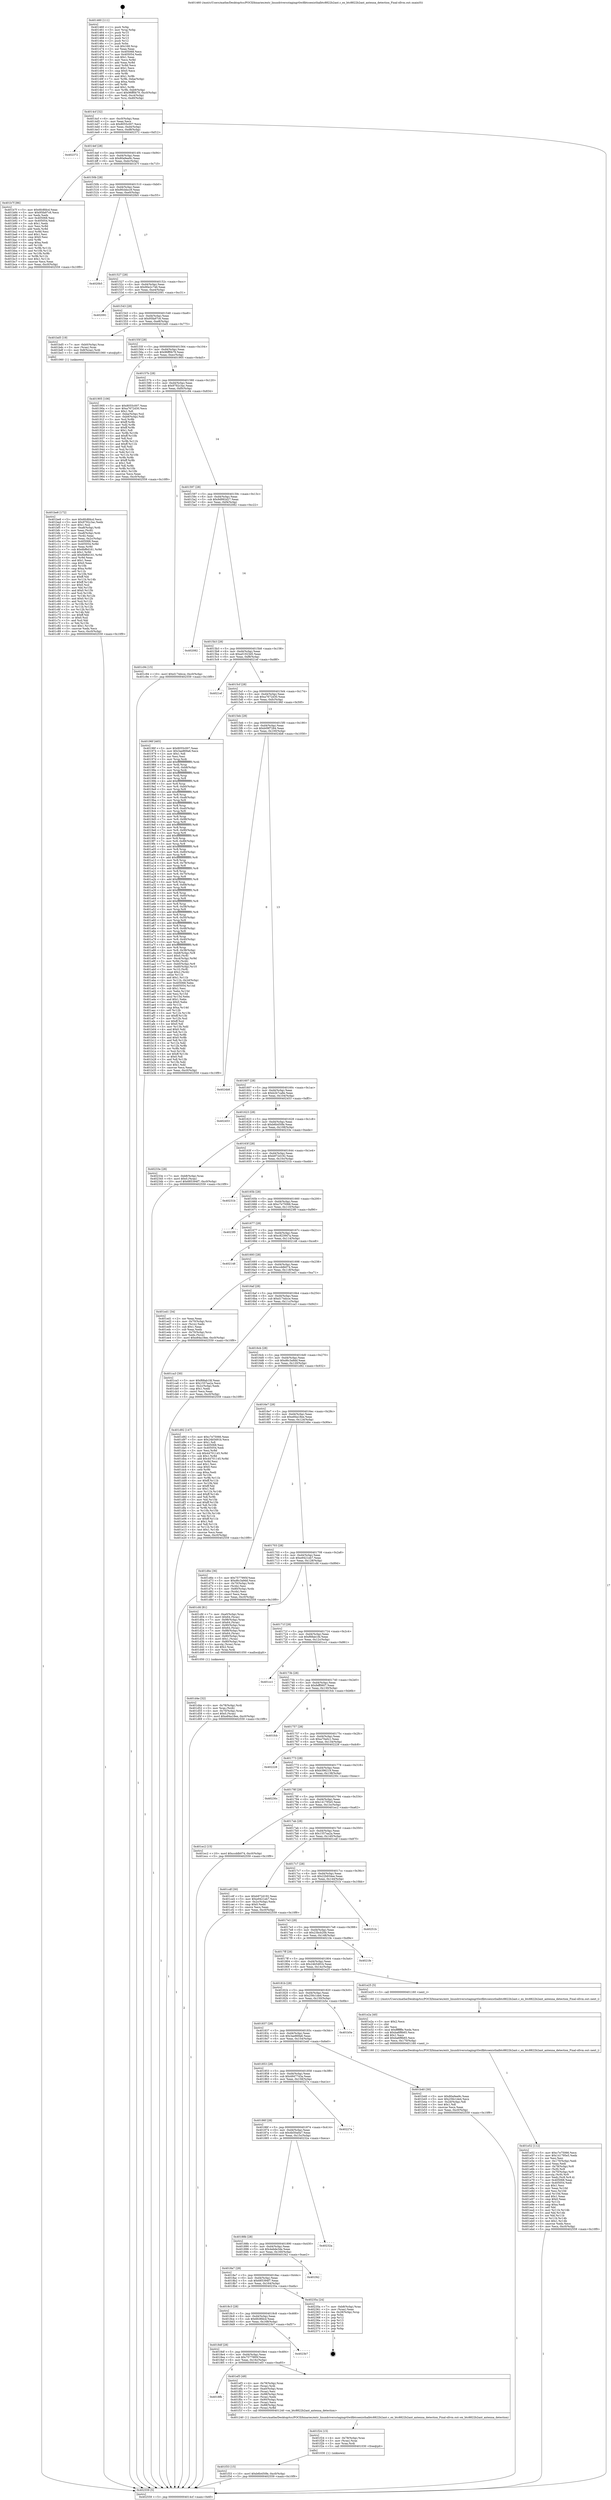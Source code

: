 digraph "0x401460" {
  label = "0x401460 (/mnt/c/Users/mathe/Desktop/tcc/POCII/binaries/extr_linuxdriversstagingrtlwifibtcoexisthalbtc8822b2ant.c_ex_btc8822b2ant_antenna_detection_Final-ollvm.out::main(0))"
  labelloc = "t"
  node[shape=record]

  Entry [label="",width=0.3,height=0.3,shape=circle,fillcolor=black,style=filled]
  "0x4014cf" [label="{
     0x4014cf [32]\l
     | [instrs]\l
     &nbsp;&nbsp;0x4014cf \<+6\>: mov -0xc0(%rbp),%eax\l
     &nbsp;&nbsp;0x4014d5 \<+2\>: mov %eax,%ecx\l
     &nbsp;&nbsp;0x4014d7 \<+6\>: sub $0x8055c007,%ecx\l
     &nbsp;&nbsp;0x4014dd \<+6\>: mov %eax,-0xd4(%rbp)\l
     &nbsp;&nbsp;0x4014e3 \<+6\>: mov %ecx,-0xd8(%rbp)\l
     &nbsp;&nbsp;0x4014e9 \<+6\>: je 0000000000402372 \<main+0xf12\>\l
  }"]
  "0x402372" [label="{
     0x402372\l
  }", style=dashed]
  "0x4014ef" [label="{
     0x4014ef [28]\l
     | [instrs]\l
     &nbsp;&nbsp;0x4014ef \<+5\>: jmp 00000000004014f4 \<main+0x94\>\l
     &nbsp;&nbsp;0x4014f4 \<+6\>: mov -0xd4(%rbp),%eax\l
     &nbsp;&nbsp;0x4014fa \<+5\>: sub $0x80a9ee9c,%eax\l
     &nbsp;&nbsp;0x4014ff \<+6\>: mov %eax,-0xdc(%rbp)\l
     &nbsp;&nbsp;0x401505 \<+6\>: je 0000000000401b7f \<main+0x71f\>\l
  }"]
  Exit [label="",width=0.3,height=0.3,shape=circle,fillcolor=black,style=filled,peripheries=2]
  "0x401b7f" [label="{
     0x401b7f [86]\l
     | [instrs]\l
     &nbsp;&nbsp;0x401b7f \<+5\>: mov $0x6fc8fdcd,%eax\l
     &nbsp;&nbsp;0x401b84 \<+5\>: mov $0x95fa97c6,%ecx\l
     &nbsp;&nbsp;0x401b89 \<+2\>: xor %edx,%edx\l
     &nbsp;&nbsp;0x401b8b \<+7\>: mov 0x405068,%esi\l
     &nbsp;&nbsp;0x401b92 \<+7\>: mov 0x405054,%edi\l
     &nbsp;&nbsp;0x401b99 \<+3\>: sub $0x1,%edx\l
     &nbsp;&nbsp;0x401b9c \<+3\>: mov %esi,%r8d\l
     &nbsp;&nbsp;0x401b9f \<+3\>: add %edx,%r8d\l
     &nbsp;&nbsp;0x401ba2 \<+4\>: imul %r8d,%esi\l
     &nbsp;&nbsp;0x401ba6 \<+3\>: and $0x1,%esi\l
     &nbsp;&nbsp;0x401ba9 \<+3\>: cmp $0x0,%esi\l
     &nbsp;&nbsp;0x401bac \<+4\>: sete %r9b\l
     &nbsp;&nbsp;0x401bb0 \<+3\>: cmp $0xa,%edi\l
     &nbsp;&nbsp;0x401bb3 \<+4\>: setl %r10b\l
     &nbsp;&nbsp;0x401bb7 \<+3\>: mov %r9b,%r11b\l
     &nbsp;&nbsp;0x401bba \<+3\>: and %r10b,%r11b\l
     &nbsp;&nbsp;0x401bbd \<+3\>: xor %r10b,%r9b\l
     &nbsp;&nbsp;0x401bc0 \<+3\>: or %r9b,%r11b\l
     &nbsp;&nbsp;0x401bc3 \<+4\>: test $0x1,%r11b\l
     &nbsp;&nbsp;0x401bc7 \<+3\>: cmovne %ecx,%eax\l
     &nbsp;&nbsp;0x401bca \<+6\>: mov %eax,-0xc0(%rbp)\l
     &nbsp;&nbsp;0x401bd0 \<+5\>: jmp 0000000000402559 \<main+0x10f9\>\l
  }"]
  "0x40150b" [label="{
     0x40150b [28]\l
     | [instrs]\l
     &nbsp;&nbsp;0x40150b \<+5\>: jmp 0000000000401510 \<main+0xb0\>\l
     &nbsp;&nbsp;0x401510 \<+6\>: mov -0xd4(%rbp),%eax\l
     &nbsp;&nbsp;0x401516 \<+5\>: sub $0x90cbbcc9,%eax\l
     &nbsp;&nbsp;0x40151b \<+6\>: mov %eax,-0xe0(%rbp)\l
     &nbsp;&nbsp;0x401521 \<+6\>: je 00000000004020b5 \<main+0xc55\>\l
  }"]
  "0x401f33" [label="{
     0x401f33 [15]\l
     | [instrs]\l
     &nbsp;&nbsp;0x401f33 \<+10\>: movl $0xb6b450fe,-0xc0(%rbp)\l
     &nbsp;&nbsp;0x401f3d \<+5\>: jmp 0000000000402559 \<main+0x10f9\>\l
  }"]
  "0x4020b5" [label="{
     0x4020b5\l
  }", style=dashed]
  "0x401527" [label="{
     0x401527 [28]\l
     | [instrs]\l
     &nbsp;&nbsp;0x401527 \<+5\>: jmp 000000000040152c \<main+0xcc\>\l
     &nbsp;&nbsp;0x40152c \<+6\>: mov -0xd4(%rbp),%eax\l
     &nbsp;&nbsp;0x401532 \<+5\>: sub $0x90e2c746,%eax\l
     &nbsp;&nbsp;0x401537 \<+6\>: mov %eax,-0xe4(%rbp)\l
     &nbsp;&nbsp;0x40153d \<+6\>: je 0000000000402091 \<main+0xc31\>\l
  }"]
  "0x401f24" [label="{
     0x401f24 [15]\l
     | [instrs]\l
     &nbsp;&nbsp;0x401f24 \<+4\>: mov -0x78(%rbp),%rax\l
     &nbsp;&nbsp;0x401f28 \<+3\>: mov (%rax),%rax\l
     &nbsp;&nbsp;0x401f2b \<+3\>: mov %rax,%rdi\l
     &nbsp;&nbsp;0x401f2e \<+5\>: call 0000000000401030 \<free@plt\>\l
     | [calls]\l
     &nbsp;&nbsp;0x401030 \{1\} (unknown)\l
  }"]
  "0x402091" [label="{
     0x402091\l
  }", style=dashed]
  "0x401543" [label="{
     0x401543 [28]\l
     | [instrs]\l
     &nbsp;&nbsp;0x401543 \<+5\>: jmp 0000000000401548 \<main+0xe8\>\l
     &nbsp;&nbsp;0x401548 \<+6\>: mov -0xd4(%rbp),%eax\l
     &nbsp;&nbsp;0x40154e \<+5\>: sub $0x95fa97c6,%eax\l
     &nbsp;&nbsp;0x401553 \<+6\>: mov %eax,-0xe8(%rbp)\l
     &nbsp;&nbsp;0x401559 \<+6\>: je 0000000000401bd5 \<main+0x775\>\l
  }"]
  "0x4018fb" [label="{
     0x4018fb\l
  }", style=dashed]
  "0x401bd5" [label="{
     0x401bd5 [19]\l
     | [instrs]\l
     &nbsp;&nbsp;0x401bd5 \<+7\>: mov -0xb0(%rbp),%rax\l
     &nbsp;&nbsp;0x401bdc \<+3\>: mov (%rax),%rax\l
     &nbsp;&nbsp;0x401bdf \<+4\>: mov 0x8(%rax),%rdi\l
     &nbsp;&nbsp;0x401be3 \<+5\>: call 0000000000401060 \<atoi@plt\>\l
     | [calls]\l
     &nbsp;&nbsp;0x401060 \{1\} (unknown)\l
  }"]
  "0x40155f" [label="{
     0x40155f [28]\l
     | [instrs]\l
     &nbsp;&nbsp;0x40155f \<+5\>: jmp 0000000000401564 \<main+0x104\>\l
     &nbsp;&nbsp;0x401564 \<+6\>: mov -0xd4(%rbp),%eax\l
     &nbsp;&nbsp;0x40156a \<+5\>: sub $0x96ff0b79,%eax\l
     &nbsp;&nbsp;0x40156f \<+6\>: mov %eax,-0xec(%rbp)\l
     &nbsp;&nbsp;0x401575 \<+6\>: je 0000000000401905 \<main+0x4a5\>\l
  }"]
  "0x401ef3" [label="{
     0x401ef3 [49]\l
     | [instrs]\l
     &nbsp;&nbsp;0x401ef3 \<+4\>: mov -0x78(%rbp),%rax\l
     &nbsp;&nbsp;0x401ef7 \<+3\>: mov (%rax),%rdi\l
     &nbsp;&nbsp;0x401efa \<+7\>: mov -0xa0(%rbp),%rax\l
     &nbsp;&nbsp;0x401f01 \<+2\>: mov (%rax),%esi\l
     &nbsp;&nbsp;0x401f03 \<+7\>: mov -0x98(%rbp),%rax\l
     &nbsp;&nbsp;0x401f0a \<+2\>: mov (%rax),%edx\l
     &nbsp;&nbsp;0x401f0c \<+7\>: mov -0x90(%rbp),%rax\l
     &nbsp;&nbsp;0x401f13 \<+2\>: mov (%rax),%ecx\l
     &nbsp;&nbsp;0x401f15 \<+7\>: mov -0x88(%rbp),%rax\l
     &nbsp;&nbsp;0x401f1c \<+3\>: mov (%rax),%r8d\l
     &nbsp;&nbsp;0x401f1f \<+5\>: call 0000000000401240 \<ex_btc8822b2ant_antenna_detection\>\l
     | [calls]\l
     &nbsp;&nbsp;0x401240 \{1\} (/mnt/c/Users/mathe/Desktop/tcc/POCII/binaries/extr_linuxdriversstagingrtlwifibtcoexisthalbtc8822b2ant.c_ex_btc8822b2ant_antenna_detection_Final-ollvm.out::ex_btc8822b2ant_antenna_detection)\l
  }"]
  "0x401905" [label="{
     0x401905 [106]\l
     | [instrs]\l
     &nbsp;&nbsp;0x401905 \<+5\>: mov $0x8055c007,%eax\l
     &nbsp;&nbsp;0x40190a \<+5\>: mov $0xa7672d30,%ecx\l
     &nbsp;&nbsp;0x40190f \<+2\>: mov $0x1,%dl\l
     &nbsp;&nbsp;0x401911 \<+7\>: mov -0xba(%rbp),%sil\l
     &nbsp;&nbsp;0x401918 \<+7\>: mov -0xb9(%rbp),%dil\l
     &nbsp;&nbsp;0x40191f \<+3\>: mov %sil,%r8b\l
     &nbsp;&nbsp;0x401922 \<+4\>: xor $0xff,%r8b\l
     &nbsp;&nbsp;0x401926 \<+3\>: mov %dil,%r9b\l
     &nbsp;&nbsp;0x401929 \<+4\>: xor $0xff,%r9b\l
     &nbsp;&nbsp;0x40192d \<+3\>: xor $0x1,%dl\l
     &nbsp;&nbsp;0x401930 \<+3\>: mov %r8b,%r10b\l
     &nbsp;&nbsp;0x401933 \<+4\>: and $0xff,%r10b\l
     &nbsp;&nbsp;0x401937 \<+3\>: and %dl,%sil\l
     &nbsp;&nbsp;0x40193a \<+3\>: mov %r9b,%r11b\l
     &nbsp;&nbsp;0x40193d \<+4\>: and $0xff,%r11b\l
     &nbsp;&nbsp;0x401941 \<+3\>: and %dl,%dil\l
     &nbsp;&nbsp;0x401944 \<+3\>: or %sil,%r10b\l
     &nbsp;&nbsp;0x401947 \<+3\>: or %dil,%r11b\l
     &nbsp;&nbsp;0x40194a \<+3\>: xor %r11b,%r10b\l
     &nbsp;&nbsp;0x40194d \<+3\>: or %r9b,%r8b\l
     &nbsp;&nbsp;0x401950 \<+4\>: xor $0xff,%r8b\l
     &nbsp;&nbsp;0x401954 \<+3\>: or $0x1,%dl\l
     &nbsp;&nbsp;0x401957 \<+3\>: and %dl,%r8b\l
     &nbsp;&nbsp;0x40195a \<+3\>: or %r8b,%r10b\l
     &nbsp;&nbsp;0x40195d \<+4\>: test $0x1,%r10b\l
     &nbsp;&nbsp;0x401961 \<+3\>: cmovne %ecx,%eax\l
     &nbsp;&nbsp;0x401964 \<+6\>: mov %eax,-0xc0(%rbp)\l
     &nbsp;&nbsp;0x40196a \<+5\>: jmp 0000000000402559 \<main+0x10f9\>\l
  }"]
  "0x40157b" [label="{
     0x40157b [28]\l
     | [instrs]\l
     &nbsp;&nbsp;0x40157b \<+5\>: jmp 0000000000401580 \<main+0x120\>\l
     &nbsp;&nbsp;0x401580 \<+6\>: mov -0xd4(%rbp),%eax\l
     &nbsp;&nbsp;0x401586 \<+5\>: sub $0x9792c3ac,%eax\l
     &nbsp;&nbsp;0x40158b \<+6\>: mov %eax,-0xf0(%rbp)\l
     &nbsp;&nbsp;0x401591 \<+6\>: je 0000000000401c94 \<main+0x834\>\l
  }"]
  "0x402559" [label="{
     0x402559 [5]\l
     | [instrs]\l
     &nbsp;&nbsp;0x402559 \<+5\>: jmp 00000000004014cf \<main+0x6f\>\l
  }"]
  "0x401460" [label="{
     0x401460 [111]\l
     | [instrs]\l
     &nbsp;&nbsp;0x401460 \<+1\>: push %rbp\l
     &nbsp;&nbsp;0x401461 \<+3\>: mov %rsp,%rbp\l
     &nbsp;&nbsp;0x401464 \<+2\>: push %r15\l
     &nbsp;&nbsp;0x401466 \<+2\>: push %r14\l
     &nbsp;&nbsp;0x401468 \<+2\>: push %r13\l
     &nbsp;&nbsp;0x40146a \<+2\>: push %r12\l
     &nbsp;&nbsp;0x40146c \<+1\>: push %rbx\l
     &nbsp;&nbsp;0x40146d \<+7\>: sub $0x168,%rsp\l
     &nbsp;&nbsp;0x401474 \<+2\>: xor %eax,%eax\l
     &nbsp;&nbsp;0x401476 \<+7\>: mov 0x405068,%ecx\l
     &nbsp;&nbsp;0x40147d \<+7\>: mov 0x405054,%edx\l
     &nbsp;&nbsp;0x401484 \<+3\>: sub $0x1,%eax\l
     &nbsp;&nbsp;0x401487 \<+3\>: mov %ecx,%r8d\l
     &nbsp;&nbsp;0x40148a \<+3\>: add %eax,%r8d\l
     &nbsp;&nbsp;0x40148d \<+4\>: imul %r8d,%ecx\l
     &nbsp;&nbsp;0x401491 \<+3\>: and $0x1,%ecx\l
     &nbsp;&nbsp;0x401494 \<+3\>: cmp $0x0,%ecx\l
     &nbsp;&nbsp;0x401497 \<+4\>: sete %r9b\l
     &nbsp;&nbsp;0x40149b \<+4\>: and $0x1,%r9b\l
     &nbsp;&nbsp;0x40149f \<+7\>: mov %r9b,-0xba(%rbp)\l
     &nbsp;&nbsp;0x4014a6 \<+3\>: cmp $0xa,%edx\l
     &nbsp;&nbsp;0x4014a9 \<+4\>: setl %r9b\l
     &nbsp;&nbsp;0x4014ad \<+4\>: and $0x1,%r9b\l
     &nbsp;&nbsp;0x4014b1 \<+7\>: mov %r9b,-0xb9(%rbp)\l
     &nbsp;&nbsp;0x4014b8 \<+10\>: movl $0x96ff0b79,-0xc0(%rbp)\l
     &nbsp;&nbsp;0x4014c2 \<+6\>: mov %edi,-0xc4(%rbp)\l
     &nbsp;&nbsp;0x4014c8 \<+7\>: mov %rsi,-0xd0(%rbp)\l
  }"]
  "0x4018df" [label="{
     0x4018df [28]\l
     | [instrs]\l
     &nbsp;&nbsp;0x4018df \<+5\>: jmp 00000000004018e4 \<main+0x484\>\l
     &nbsp;&nbsp;0x4018e4 \<+6\>: mov -0xd4(%rbp),%eax\l
     &nbsp;&nbsp;0x4018ea \<+5\>: sub $0x7577995f,%eax\l
     &nbsp;&nbsp;0x4018ef \<+6\>: mov %eax,-0x16c(%rbp)\l
     &nbsp;&nbsp;0x4018f5 \<+6\>: je 0000000000401ef3 \<main+0xa93\>\l
  }"]
  "0x401c94" [label="{
     0x401c94 [15]\l
     | [instrs]\l
     &nbsp;&nbsp;0x401c94 \<+10\>: movl $0xd174dcce,-0xc0(%rbp)\l
     &nbsp;&nbsp;0x401c9e \<+5\>: jmp 0000000000402559 \<main+0x10f9\>\l
  }"]
  "0x401597" [label="{
     0x401597 [28]\l
     | [instrs]\l
     &nbsp;&nbsp;0x401597 \<+5\>: jmp 000000000040159c \<main+0x13c\>\l
     &nbsp;&nbsp;0x40159c \<+6\>: mov -0xd4(%rbp),%eax\l
     &nbsp;&nbsp;0x4015a2 \<+5\>: sub $0x9d992d27,%eax\l
     &nbsp;&nbsp;0x4015a7 \<+6\>: mov %eax,-0xf4(%rbp)\l
     &nbsp;&nbsp;0x4015ad \<+6\>: je 0000000000402082 \<main+0xc22\>\l
  }"]
  "0x4023b7" [label="{
     0x4023b7\l
  }", style=dashed]
  "0x402082" [label="{
     0x402082\l
  }", style=dashed]
  "0x4015b3" [label="{
     0x4015b3 [28]\l
     | [instrs]\l
     &nbsp;&nbsp;0x4015b3 \<+5\>: jmp 00000000004015b8 \<main+0x158\>\l
     &nbsp;&nbsp;0x4015b8 \<+6\>: mov -0xd4(%rbp),%eax\l
     &nbsp;&nbsp;0x4015be \<+5\>: sub $0xa01923d5,%eax\l
     &nbsp;&nbsp;0x4015c3 \<+6\>: mov %eax,-0xf8(%rbp)\l
     &nbsp;&nbsp;0x4015c9 \<+6\>: je 00000000004021ef \<main+0xd8f\>\l
  }"]
  "0x4018c3" [label="{
     0x4018c3 [28]\l
     | [instrs]\l
     &nbsp;&nbsp;0x4018c3 \<+5\>: jmp 00000000004018c8 \<main+0x468\>\l
     &nbsp;&nbsp;0x4018c8 \<+6\>: mov -0xd4(%rbp),%eax\l
     &nbsp;&nbsp;0x4018ce \<+5\>: sub $0x6fc8fdcd,%eax\l
     &nbsp;&nbsp;0x4018d3 \<+6\>: mov %eax,-0x168(%rbp)\l
     &nbsp;&nbsp;0x4018d9 \<+6\>: je 00000000004023b7 \<main+0xf57\>\l
  }"]
  "0x4021ef" [label="{
     0x4021ef\l
  }", style=dashed]
  "0x4015cf" [label="{
     0x4015cf [28]\l
     | [instrs]\l
     &nbsp;&nbsp;0x4015cf \<+5\>: jmp 00000000004015d4 \<main+0x174\>\l
     &nbsp;&nbsp;0x4015d4 \<+6\>: mov -0xd4(%rbp),%eax\l
     &nbsp;&nbsp;0x4015da \<+5\>: sub $0xa7672d30,%eax\l
     &nbsp;&nbsp;0x4015df \<+6\>: mov %eax,-0xfc(%rbp)\l
     &nbsp;&nbsp;0x4015e5 \<+6\>: je 000000000040196f \<main+0x50f\>\l
  }"]
  "0x40235a" [label="{
     0x40235a [24]\l
     | [instrs]\l
     &nbsp;&nbsp;0x40235a \<+7\>: mov -0xb8(%rbp),%rax\l
     &nbsp;&nbsp;0x402361 \<+2\>: mov (%rax),%eax\l
     &nbsp;&nbsp;0x402363 \<+4\>: lea -0x28(%rbp),%rsp\l
     &nbsp;&nbsp;0x402367 \<+1\>: pop %rbx\l
     &nbsp;&nbsp;0x402368 \<+2\>: pop %r12\l
     &nbsp;&nbsp;0x40236a \<+2\>: pop %r13\l
     &nbsp;&nbsp;0x40236c \<+2\>: pop %r14\l
     &nbsp;&nbsp;0x40236e \<+2\>: pop %r15\l
     &nbsp;&nbsp;0x402370 \<+1\>: pop %rbp\l
     &nbsp;&nbsp;0x402371 \<+1\>: ret\l
  }"]
  "0x40196f" [label="{
     0x40196f [465]\l
     | [instrs]\l
     &nbsp;&nbsp;0x40196f \<+5\>: mov $0x8055c007,%eax\l
     &nbsp;&nbsp;0x401974 \<+5\>: mov $0x3ae869a6,%ecx\l
     &nbsp;&nbsp;0x401979 \<+2\>: mov $0x1,%dl\l
     &nbsp;&nbsp;0x40197b \<+2\>: xor %esi,%esi\l
     &nbsp;&nbsp;0x40197d \<+3\>: mov %rsp,%rdi\l
     &nbsp;&nbsp;0x401980 \<+4\>: add $0xfffffffffffffff0,%rdi\l
     &nbsp;&nbsp;0x401984 \<+3\>: mov %rdi,%rsp\l
     &nbsp;&nbsp;0x401987 \<+7\>: mov %rdi,-0xb8(%rbp)\l
     &nbsp;&nbsp;0x40198e \<+3\>: mov %rsp,%rdi\l
     &nbsp;&nbsp;0x401991 \<+4\>: add $0xfffffffffffffff0,%rdi\l
     &nbsp;&nbsp;0x401995 \<+3\>: mov %rdi,%rsp\l
     &nbsp;&nbsp;0x401998 \<+3\>: mov %rsp,%r8\l
     &nbsp;&nbsp;0x40199b \<+4\>: add $0xfffffffffffffff0,%r8\l
     &nbsp;&nbsp;0x40199f \<+3\>: mov %r8,%rsp\l
     &nbsp;&nbsp;0x4019a2 \<+7\>: mov %r8,-0xb0(%rbp)\l
     &nbsp;&nbsp;0x4019a9 \<+3\>: mov %rsp,%r8\l
     &nbsp;&nbsp;0x4019ac \<+4\>: add $0xfffffffffffffff0,%r8\l
     &nbsp;&nbsp;0x4019b0 \<+3\>: mov %r8,%rsp\l
     &nbsp;&nbsp;0x4019b3 \<+7\>: mov %r8,-0xa8(%rbp)\l
     &nbsp;&nbsp;0x4019ba \<+3\>: mov %rsp,%r8\l
     &nbsp;&nbsp;0x4019bd \<+4\>: add $0xfffffffffffffff0,%r8\l
     &nbsp;&nbsp;0x4019c1 \<+3\>: mov %r8,%rsp\l
     &nbsp;&nbsp;0x4019c4 \<+7\>: mov %r8,-0xa0(%rbp)\l
     &nbsp;&nbsp;0x4019cb \<+3\>: mov %rsp,%r8\l
     &nbsp;&nbsp;0x4019ce \<+4\>: add $0xfffffffffffffff0,%r8\l
     &nbsp;&nbsp;0x4019d2 \<+3\>: mov %r8,%rsp\l
     &nbsp;&nbsp;0x4019d5 \<+7\>: mov %r8,-0x98(%rbp)\l
     &nbsp;&nbsp;0x4019dc \<+3\>: mov %rsp,%r8\l
     &nbsp;&nbsp;0x4019df \<+4\>: add $0xfffffffffffffff0,%r8\l
     &nbsp;&nbsp;0x4019e3 \<+3\>: mov %r8,%rsp\l
     &nbsp;&nbsp;0x4019e6 \<+7\>: mov %r8,-0x90(%rbp)\l
     &nbsp;&nbsp;0x4019ed \<+3\>: mov %rsp,%r8\l
     &nbsp;&nbsp;0x4019f0 \<+4\>: add $0xfffffffffffffff0,%r8\l
     &nbsp;&nbsp;0x4019f4 \<+3\>: mov %r8,%rsp\l
     &nbsp;&nbsp;0x4019f7 \<+7\>: mov %r8,-0x88(%rbp)\l
     &nbsp;&nbsp;0x4019fe \<+3\>: mov %rsp,%r8\l
     &nbsp;&nbsp;0x401a01 \<+4\>: add $0xfffffffffffffff0,%r8\l
     &nbsp;&nbsp;0x401a05 \<+3\>: mov %r8,%rsp\l
     &nbsp;&nbsp;0x401a08 \<+4\>: mov %r8,-0x80(%rbp)\l
     &nbsp;&nbsp;0x401a0c \<+3\>: mov %rsp,%r8\l
     &nbsp;&nbsp;0x401a0f \<+4\>: add $0xfffffffffffffff0,%r8\l
     &nbsp;&nbsp;0x401a13 \<+3\>: mov %r8,%rsp\l
     &nbsp;&nbsp;0x401a16 \<+4\>: mov %r8,-0x78(%rbp)\l
     &nbsp;&nbsp;0x401a1a \<+3\>: mov %rsp,%r8\l
     &nbsp;&nbsp;0x401a1d \<+4\>: add $0xfffffffffffffff0,%r8\l
     &nbsp;&nbsp;0x401a21 \<+3\>: mov %r8,%rsp\l
     &nbsp;&nbsp;0x401a24 \<+4\>: mov %r8,-0x70(%rbp)\l
     &nbsp;&nbsp;0x401a28 \<+3\>: mov %rsp,%r8\l
     &nbsp;&nbsp;0x401a2b \<+4\>: add $0xfffffffffffffff0,%r8\l
     &nbsp;&nbsp;0x401a2f \<+3\>: mov %r8,%rsp\l
     &nbsp;&nbsp;0x401a32 \<+4\>: mov %r8,-0x68(%rbp)\l
     &nbsp;&nbsp;0x401a36 \<+3\>: mov %rsp,%r8\l
     &nbsp;&nbsp;0x401a39 \<+4\>: add $0xfffffffffffffff0,%r8\l
     &nbsp;&nbsp;0x401a3d \<+3\>: mov %r8,%rsp\l
     &nbsp;&nbsp;0x401a40 \<+4\>: mov %r8,-0x60(%rbp)\l
     &nbsp;&nbsp;0x401a44 \<+3\>: mov %rsp,%r8\l
     &nbsp;&nbsp;0x401a47 \<+4\>: add $0xfffffffffffffff0,%r8\l
     &nbsp;&nbsp;0x401a4b \<+3\>: mov %r8,%rsp\l
     &nbsp;&nbsp;0x401a4e \<+4\>: mov %r8,-0x58(%rbp)\l
     &nbsp;&nbsp;0x401a52 \<+3\>: mov %rsp,%r8\l
     &nbsp;&nbsp;0x401a55 \<+4\>: add $0xfffffffffffffff0,%r8\l
     &nbsp;&nbsp;0x401a59 \<+3\>: mov %r8,%rsp\l
     &nbsp;&nbsp;0x401a5c \<+4\>: mov %r8,-0x50(%rbp)\l
     &nbsp;&nbsp;0x401a60 \<+3\>: mov %rsp,%r8\l
     &nbsp;&nbsp;0x401a63 \<+4\>: add $0xfffffffffffffff0,%r8\l
     &nbsp;&nbsp;0x401a67 \<+3\>: mov %r8,%rsp\l
     &nbsp;&nbsp;0x401a6a \<+4\>: mov %r8,-0x48(%rbp)\l
     &nbsp;&nbsp;0x401a6e \<+3\>: mov %rsp,%r8\l
     &nbsp;&nbsp;0x401a71 \<+4\>: add $0xfffffffffffffff0,%r8\l
     &nbsp;&nbsp;0x401a75 \<+3\>: mov %r8,%rsp\l
     &nbsp;&nbsp;0x401a78 \<+4\>: mov %r8,-0x40(%rbp)\l
     &nbsp;&nbsp;0x401a7c \<+3\>: mov %rsp,%r8\l
     &nbsp;&nbsp;0x401a7f \<+4\>: add $0xfffffffffffffff0,%r8\l
     &nbsp;&nbsp;0x401a83 \<+3\>: mov %r8,%rsp\l
     &nbsp;&nbsp;0x401a86 \<+4\>: mov %r8,-0x38(%rbp)\l
     &nbsp;&nbsp;0x401a8a \<+7\>: mov -0xb8(%rbp),%r8\l
     &nbsp;&nbsp;0x401a91 \<+7\>: movl $0x0,(%r8)\l
     &nbsp;&nbsp;0x401a98 \<+7\>: mov -0xc4(%rbp),%r9d\l
     &nbsp;&nbsp;0x401a9f \<+3\>: mov %r9d,(%rdi)\l
     &nbsp;&nbsp;0x401aa2 \<+7\>: mov -0xb0(%rbp),%r8\l
     &nbsp;&nbsp;0x401aa9 \<+7\>: mov -0xd0(%rbp),%r10\l
     &nbsp;&nbsp;0x401ab0 \<+3\>: mov %r10,(%r8)\l
     &nbsp;&nbsp;0x401ab3 \<+3\>: cmpl $0x2,(%rdi)\l
     &nbsp;&nbsp;0x401ab6 \<+4\>: setne %r11b\l
     &nbsp;&nbsp;0x401aba \<+4\>: and $0x1,%r11b\l
     &nbsp;&nbsp;0x401abe \<+4\>: mov %r11b,-0x2d(%rbp)\l
     &nbsp;&nbsp;0x401ac2 \<+7\>: mov 0x405068,%ebx\l
     &nbsp;&nbsp;0x401ac9 \<+8\>: mov 0x405054,%r14d\l
     &nbsp;&nbsp;0x401ad1 \<+3\>: sub $0x1,%esi\l
     &nbsp;&nbsp;0x401ad4 \<+3\>: mov %ebx,%r15d\l
     &nbsp;&nbsp;0x401ad7 \<+3\>: add %esi,%r15d\l
     &nbsp;&nbsp;0x401ada \<+4\>: imul %r15d,%ebx\l
     &nbsp;&nbsp;0x401ade \<+3\>: and $0x1,%ebx\l
     &nbsp;&nbsp;0x401ae1 \<+3\>: cmp $0x0,%ebx\l
     &nbsp;&nbsp;0x401ae4 \<+4\>: sete %r11b\l
     &nbsp;&nbsp;0x401ae8 \<+4\>: cmp $0xa,%r14d\l
     &nbsp;&nbsp;0x401aec \<+4\>: setl %r12b\l
     &nbsp;&nbsp;0x401af0 \<+3\>: mov %r11b,%r13b\l
     &nbsp;&nbsp;0x401af3 \<+4\>: xor $0xff,%r13b\l
     &nbsp;&nbsp;0x401af7 \<+3\>: mov %r12b,%sil\l
     &nbsp;&nbsp;0x401afa \<+4\>: xor $0xff,%sil\l
     &nbsp;&nbsp;0x401afe \<+3\>: xor $0x0,%dl\l
     &nbsp;&nbsp;0x401b01 \<+3\>: mov %r13b,%dil\l
     &nbsp;&nbsp;0x401b04 \<+4\>: and $0x0,%dil\l
     &nbsp;&nbsp;0x401b08 \<+3\>: and %dl,%r11b\l
     &nbsp;&nbsp;0x401b0b \<+3\>: mov %sil,%r8b\l
     &nbsp;&nbsp;0x401b0e \<+4\>: and $0x0,%r8b\l
     &nbsp;&nbsp;0x401b12 \<+3\>: and %dl,%r12b\l
     &nbsp;&nbsp;0x401b15 \<+3\>: or %r11b,%dil\l
     &nbsp;&nbsp;0x401b18 \<+3\>: or %r12b,%r8b\l
     &nbsp;&nbsp;0x401b1b \<+3\>: xor %r8b,%dil\l
     &nbsp;&nbsp;0x401b1e \<+3\>: or %sil,%r13b\l
     &nbsp;&nbsp;0x401b21 \<+4\>: xor $0xff,%r13b\l
     &nbsp;&nbsp;0x401b25 \<+3\>: or $0x0,%dl\l
     &nbsp;&nbsp;0x401b28 \<+3\>: and %dl,%r13b\l
     &nbsp;&nbsp;0x401b2b \<+3\>: or %r13b,%dil\l
     &nbsp;&nbsp;0x401b2e \<+4\>: test $0x1,%dil\l
     &nbsp;&nbsp;0x401b32 \<+3\>: cmovne %ecx,%eax\l
     &nbsp;&nbsp;0x401b35 \<+6\>: mov %eax,-0xc0(%rbp)\l
     &nbsp;&nbsp;0x401b3b \<+5\>: jmp 0000000000402559 \<main+0x10f9\>\l
  }"]
  "0x4015eb" [label="{
     0x4015eb [28]\l
     | [instrs]\l
     &nbsp;&nbsp;0x4015eb \<+5\>: jmp 00000000004015f0 \<main+0x190\>\l
     &nbsp;&nbsp;0x4015f0 \<+6\>: mov -0xd4(%rbp),%eax\l
     &nbsp;&nbsp;0x4015f6 \<+5\>: sub $0xb09f7284,%eax\l
     &nbsp;&nbsp;0x4015fb \<+6\>: mov %eax,-0x100(%rbp)\l
     &nbsp;&nbsp;0x401601 \<+6\>: je 00000000004024b8 \<main+0x1058\>\l
  }"]
  "0x4018a7" [label="{
     0x4018a7 [28]\l
     | [instrs]\l
     &nbsp;&nbsp;0x4018a7 \<+5\>: jmp 00000000004018ac \<main+0x44c\>\l
     &nbsp;&nbsp;0x4018ac \<+6\>: mov -0xd4(%rbp),%eax\l
     &nbsp;&nbsp;0x4018b2 \<+5\>: sub $0x685394f7,%eax\l
     &nbsp;&nbsp;0x4018b7 \<+6\>: mov %eax,-0x164(%rbp)\l
     &nbsp;&nbsp;0x4018bd \<+6\>: je 000000000040235a \<main+0xefa\>\l
  }"]
  "0x401f42" [label="{
     0x401f42\l
  }", style=dashed]
  "0x4024b8" [label="{
     0x4024b8\l
  }", style=dashed]
  "0x401607" [label="{
     0x401607 [28]\l
     | [instrs]\l
     &nbsp;&nbsp;0x401607 \<+5\>: jmp 000000000040160c \<main+0x1ac\>\l
     &nbsp;&nbsp;0x40160c \<+6\>: mov -0xd4(%rbp),%eax\l
     &nbsp;&nbsp;0x401612 \<+5\>: sub $0xb2b7ca8e,%eax\l
     &nbsp;&nbsp;0x401617 \<+6\>: mov %eax,-0x104(%rbp)\l
     &nbsp;&nbsp;0x40161d \<+6\>: je 0000000000402453 \<main+0xff3\>\l
  }"]
  "0x40188b" [label="{
     0x40188b [28]\l
     | [instrs]\l
     &nbsp;&nbsp;0x40188b \<+5\>: jmp 0000000000401890 \<main+0x430\>\l
     &nbsp;&nbsp;0x401890 \<+6\>: mov -0xd4(%rbp),%eax\l
     &nbsp;&nbsp;0x401896 \<+5\>: sub $0x4ebde3de,%eax\l
     &nbsp;&nbsp;0x40189b \<+6\>: mov %eax,-0x160(%rbp)\l
     &nbsp;&nbsp;0x4018a1 \<+6\>: je 0000000000401f42 \<main+0xae2\>\l
  }"]
  "0x402453" [label="{
     0x402453\l
  }", style=dashed]
  "0x401623" [label="{
     0x401623 [28]\l
     | [instrs]\l
     &nbsp;&nbsp;0x401623 \<+5\>: jmp 0000000000401628 \<main+0x1c8\>\l
     &nbsp;&nbsp;0x401628 \<+6\>: mov -0xd4(%rbp),%eax\l
     &nbsp;&nbsp;0x40162e \<+5\>: sub $0xb6b450fe,%eax\l
     &nbsp;&nbsp;0x401633 \<+6\>: mov %eax,-0x108(%rbp)\l
     &nbsp;&nbsp;0x401639 \<+6\>: je 000000000040233e \<main+0xede\>\l
  }"]
  "0x40232a" [label="{
     0x40232a\l
  }", style=dashed]
  "0x40233e" [label="{
     0x40233e [28]\l
     | [instrs]\l
     &nbsp;&nbsp;0x40233e \<+7\>: mov -0xb8(%rbp),%rax\l
     &nbsp;&nbsp;0x402345 \<+6\>: movl $0x0,(%rax)\l
     &nbsp;&nbsp;0x40234b \<+10\>: movl $0x685394f7,-0xc0(%rbp)\l
     &nbsp;&nbsp;0x402355 \<+5\>: jmp 0000000000402559 \<main+0x10f9\>\l
  }"]
  "0x40163f" [label="{
     0x40163f [28]\l
     | [instrs]\l
     &nbsp;&nbsp;0x40163f \<+5\>: jmp 0000000000401644 \<main+0x1e4\>\l
     &nbsp;&nbsp;0x401644 \<+6\>: mov -0xd4(%rbp),%eax\l
     &nbsp;&nbsp;0x40164a \<+5\>: sub $0xb972d192,%eax\l
     &nbsp;&nbsp;0x40164f \<+6\>: mov %eax,-0x10c(%rbp)\l
     &nbsp;&nbsp;0x401655 \<+6\>: je 000000000040231b \<main+0xebb\>\l
  }"]
  "0x40186f" [label="{
     0x40186f [28]\l
     | [instrs]\l
     &nbsp;&nbsp;0x40186f \<+5\>: jmp 0000000000401874 \<main+0x414\>\l
     &nbsp;&nbsp;0x401874 \<+6\>: mov -0xd4(%rbp),%eax\l
     &nbsp;&nbsp;0x40187a \<+5\>: sub $0x4b50a0a7,%eax\l
     &nbsp;&nbsp;0x40187f \<+6\>: mov %eax,-0x15c(%rbp)\l
     &nbsp;&nbsp;0x401885 \<+6\>: je 000000000040232a \<main+0xeca\>\l
  }"]
  "0x40231b" [label="{
     0x40231b\l
  }", style=dashed]
  "0x40165b" [label="{
     0x40165b [28]\l
     | [instrs]\l
     &nbsp;&nbsp;0x40165b \<+5\>: jmp 0000000000401660 \<main+0x200\>\l
     &nbsp;&nbsp;0x401660 \<+6\>: mov -0xd4(%rbp),%eax\l
     &nbsp;&nbsp;0x401666 \<+5\>: sub $0xc7e75066,%eax\l
     &nbsp;&nbsp;0x40166b \<+6\>: mov %eax,-0x110(%rbp)\l
     &nbsp;&nbsp;0x401671 \<+6\>: je 00000000004023f0 \<main+0xf90\>\l
  }"]
  "0x40227e" [label="{
     0x40227e\l
  }", style=dashed]
  "0x4023f0" [label="{
     0x4023f0\l
  }", style=dashed]
  "0x401677" [label="{
     0x401677 [28]\l
     | [instrs]\l
     &nbsp;&nbsp;0x401677 \<+5\>: jmp 000000000040167c \<main+0x21c\>\l
     &nbsp;&nbsp;0x40167c \<+6\>: mov -0xd4(%rbp),%eax\l
     &nbsp;&nbsp;0x401682 \<+5\>: sub $0xc823947a,%eax\l
     &nbsp;&nbsp;0x401687 \<+6\>: mov %eax,-0x114(%rbp)\l
     &nbsp;&nbsp;0x40168d \<+6\>: je 0000000000402148 \<main+0xce8\>\l
  }"]
  "0x401e52" [label="{
     0x401e52 [112]\l
     | [instrs]\l
     &nbsp;&nbsp;0x401e52 \<+5\>: mov $0xc7e75066,%ecx\l
     &nbsp;&nbsp;0x401e57 \<+5\>: mov $0x141795e5,%edx\l
     &nbsp;&nbsp;0x401e5c \<+2\>: xor %esi,%esi\l
     &nbsp;&nbsp;0x401e5e \<+6\>: mov -0x170(%rbp),%edi\l
     &nbsp;&nbsp;0x401e64 \<+3\>: imul %eax,%edi\l
     &nbsp;&nbsp;0x401e67 \<+4\>: mov -0x78(%rbp),%r8\l
     &nbsp;&nbsp;0x401e6b \<+3\>: mov (%r8),%r8\l
     &nbsp;&nbsp;0x401e6e \<+4\>: mov -0x70(%rbp),%r9\l
     &nbsp;&nbsp;0x401e72 \<+3\>: movslq (%r9),%r9\l
     &nbsp;&nbsp;0x401e75 \<+4\>: mov %edi,(%r8,%r9,4)\l
     &nbsp;&nbsp;0x401e79 \<+7\>: mov 0x405068,%eax\l
     &nbsp;&nbsp;0x401e80 \<+7\>: mov 0x405054,%edi\l
     &nbsp;&nbsp;0x401e87 \<+3\>: sub $0x1,%esi\l
     &nbsp;&nbsp;0x401e8a \<+3\>: mov %eax,%r10d\l
     &nbsp;&nbsp;0x401e8d \<+3\>: add %esi,%r10d\l
     &nbsp;&nbsp;0x401e90 \<+4\>: imul %r10d,%eax\l
     &nbsp;&nbsp;0x401e94 \<+3\>: and $0x1,%eax\l
     &nbsp;&nbsp;0x401e97 \<+3\>: cmp $0x0,%eax\l
     &nbsp;&nbsp;0x401e9a \<+4\>: sete %r11b\l
     &nbsp;&nbsp;0x401e9e \<+3\>: cmp $0xa,%edi\l
     &nbsp;&nbsp;0x401ea1 \<+3\>: setl %bl\l
     &nbsp;&nbsp;0x401ea4 \<+3\>: mov %r11b,%r14b\l
     &nbsp;&nbsp;0x401ea7 \<+3\>: and %bl,%r14b\l
     &nbsp;&nbsp;0x401eaa \<+3\>: xor %bl,%r11b\l
     &nbsp;&nbsp;0x401ead \<+3\>: or %r11b,%r14b\l
     &nbsp;&nbsp;0x401eb0 \<+4\>: test $0x1,%r14b\l
     &nbsp;&nbsp;0x401eb4 \<+3\>: cmovne %edx,%ecx\l
     &nbsp;&nbsp;0x401eb7 \<+6\>: mov %ecx,-0xc0(%rbp)\l
     &nbsp;&nbsp;0x401ebd \<+5\>: jmp 0000000000402559 \<main+0x10f9\>\l
  }"]
  "0x402148" [label="{
     0x402148\l
  }", style=dashed]
  "0x401693" [label="{
     0x401693 [28]\l
     | [instrs]\l
     &nbsp;&nbsp;0x401693 \<+5\>: jmp 0000000000401698 \<main+0x238\>\l
     &nbsp;&nbsp;0x401698 \<+6\>: mov -0xd4(%rbp),%eax\l
     &nbsp;&nbsp;0x40169e \<+5\>: sub $0xccddb074,%eax\l
     &nbsp;&nbsp;0x4016a3 \<+6\>: mov %eax,-0x118(%rbp)\l
     &nbsp;&nbsp;0x4016a9 \<+6\>: je 0000000000401ed1 \<main+0xa71\>\l
  }"]
  "0x401e2a" [label="{
     0x401e2a [40]\l
     | [instrs]\l
     &nbsp;&nbsp;0x401e2a \<+5\>: mov $0x2,%ecx\l
     &nbsp;&nbsp;0x401e2f \<+1\>: cltd\l
     &nbsp;&nbsp;0x401e30 \<+2\>: idiv %ecx\l
     &nbsp;&nbsp;0x401e32 \<+6\>: imul $0xfffffffe,%edx,%ecx\l
     &nbsp;&nbsp;0x401e38 \<+6\>: sub $0xba6f8b65,%ecx\l
     &nbsp;&nbsp;0x401e3e \<+3\>: add $0x1,%ecx\l
     &nbsp;&nbsp;0x401e41 \<+6\>: add $0xba6f8b65,%ecx\l
     &nbsp;&nbsp;0x401e47 \<+6\>: mov %ecx,-0x170(%rbp)\l
     &nbsp;&nbsp;0x401e4d \<+5\>: call 0000000000401160 \<next_i\>\l
     | [calls]\l
     &nbsp;&nbsp;0x401160 \{1\} (/mnt/c/Users/mathe/Desktop/tcc/POCII/binaries/extr_linuxdriversstagingrtlwifibtcoexisthalbtc8822b2ant.c_ex_btc8822b2ant_antenna_detection_Final-ollvm.out::next_i)\l
  }"]
  "0x401ed1" [label="{
     0x401ed1 [34]\l
     | [instrs]\l
     &nbsp;&nbsp;0x401ed1 \<+2\>: xor %eax,%eax\l
     &nbsp;&nbsp;0x401ed3 \<+4\>: mov -0x70(%rbp),%rcx\l
     &nbsp;&nbsp;0x401ed7 \<+2\>: mov (%rcx),%edx\l
     &nbsp;&nbsp;0x401ed9 \<+3\>: sub $0x1,%eax\l
     &nbsp;&nbsp;0x401edc \<+2\>: sub %eax,%edx\l
     &nbsp;&nbsp;0x401ede \<+4\>: mov -0x70(%rbp),%rcx\l
     &nbsp;&nbsp;0x401ee2 \<+2\>: mov %edx,(%rcx)\l
     &nbsp;&nbsp;0x401ee4 \<+10\>: movl $0xe84a18ee,-0xc0(%rbp)\l
     &nbsp;&nbsp;0x401eee \<+5\>: jmp 0000000000402559 \<main+0x10f9\>\l
  }"]
  "0x4016af" [label="{
     0x4016af [28]\l
     | [instrs]\l
     &nbsp;&nbsp;0x4016af \<+5\>: jmp 00000000004016b4 \<main+0x254\>\l
     &nbsp;&nbsp;0x4016b4 \<+6\>: mov -0xd4(%rbp),%eax\l
     &nbsp;&nbsp;0x4016ba \<+5\>: sub $0xd174dcce,%eax\l
     &nbsp;&nbsp;0x4016bf \<+6\>: mov %eax,-0x11c(%rbp)\l
     &nbsp;&nbsp;0x4016c5 \<+6\>: je 0000000000401ca3 \<main+0x843\>\l
  }"]
  "0x401d4e" [label="{
     0x401d4e [32]\l
     | [instrs]\l
     &nbsp;&nbsp;0x401d4e \<+4\>: mov -0x78(%rbp),%rdi\l
     &nbsp;&nbsp;0x401d52 \<+3\>: mov %rax,(%rdi)\l
     &nbsp;&nbsp;0x401d55 \<+4\>: mov -0x70(%rbp),%rax\l
     &nbsp;&nbsp;0x401d59 \<+6\>: movl $0x0,(%rax)\l
     &nbsp;&nbsp;0x401d5f \<+10\>: movl $0xe84a18ee,-0xc0(%rbp)\l
     &nbsp;&nbsp;0x401d69 \<+5\>: jmp 0000000000402559 \<main+0x10f9\>\l
  }"]
  "0x401ca3" [label="{
     0x401ca3 [30]\l
     | [instrs]\l
     &nbsp;&nbsp;0x401ca3 \<+5\>: mov $0xf68ab1fd,%eax\l
     &nbsp;&nbsp;0x401ca8 \<+5\>: mov $0x1557aa2a,%ecx\l
     &nbsp;&nbsp;0x401cad \<+3\>: mov -0x2c(%rbp),%edx\l
     &nbsp;&nbsp;0x401cb0 \<+3\>: cmp $0x1,%edx\l
     &nbsp;&nbsp;0x401cb3 \<+3\>: cmovl %ecx,%eax\l
     &nbsp;&nbsp;0x401cb6 \<+6\>: mov %eax,-0xc0(%rbp)\l
     &nbsp;&nbsp;0x401cbc \<+5\>: jmp 0000000000402559 \<main+0x10f9\>\l
  }"]
  "0x4016cb" [label="{
     0x4016cb [28]\l
     | [instrs]\l
     &nbsp;&nbsp;0x4016cb \<+5\>: jmp 00000000004016d0 \<main+0x270\>\l
     &nbsp;&nbsp;0x4016d0 \<+6\>: mov -0xd4(%rbp),%eax\l
     &nbsp;&nbsp;0x4016d6 \<+5\>: sub $0xd6c3a9dd,%eax\l
     &nbsp;&nbsp;0x4016db \<+6\>: mov %eax,-0x120(%rbp)\l
     &nbsp;&nbsp;0x4016e1 \<+6\>: je 0000000000401d92 \<main+0x932\>\l
  }"]
  "0x401be8" [label="{
     0x401be8 [172]\l
     | [instrs]\l
     &nbsp;&nbsp;0x401be8 \<+5\>: mov $0x6fc8fdcd,%ecx\l
     &nbsp;&nbsp;0x401bed \<+5\>: mov $0x9792c3ac,%edx\l
     &nbsp;&nbsp;0x401bf2 \<+3\>: mov $0x1,%sil\l
     &nbsp;&nbsp;0x401bf5 \<+7\>: mov -0xa8(%rbp),%rdi\l
     &nbsp;&nbsp;0x401bfc \<+2\>: mov %eax,(%rdi)\l
     &nbsp;&nbsp;0x401bfe \<+7\>: mov -0xa8(%rbp),%rdi\l
     &nbsp;&nbsp;0x401c05 \<+2\>: mov (%rdi),%eax\l
     &nbsp;&nbsp;0x401c07 \<+3\>: mov %eax,-0x2c(%rbp)\l
     &nbsp;&nbsp;0x401c0a \<+7\>: mov 0x405068,%eax\l
     &nbsp;&nbsp;0x401c11 \<+8\>: mov 0x405054,%r8d\l
     &nbsp;&nbsp;0x401c19 \<+3\>: mov %eax,%r9d\l
     &nbsp;&nbsp;0x401c1c \<+7\>: sub $0x6bf6d161,%r9d\l
     &nbsp;&nbsp;0x401c23 \<+4\>: sub $0x1,%r9d\l
     &nbsp;&nbsp;0x401c27 \<+7\>: add $0x6bf6d161,%r9d\l
     &nbsp;&nbsp;0x401c2e \<+4\>: imul %r9d,%eax\l
     &nbsp;&nbsp;0x401c32 \<+3\>: and $0x1,%eax\l
     &nbsp;&nbsp;0x401c35 \<+3\>: cmp $0x0,%eax\l
     &nbsp;&nbsp;0x401c38 \<+4\>: sete %r10b\l
     &nbsp;&nbsp;0x401c3c \<+4\>: cmp $0xa,%r8d\l
     &nbsp;&nbsp;0x401c40 \<+4\>: setl %r11b\l
     &nbsp;&nbsp;0x401c44 \<+3\>: mov %r10b,%bl\l
     &nbsp;&nbsp;0x401c47 \<+3\>: xor $0xff,%bl\l
     &nbsp;&nbsp;0x401c4a \<+3\>: mov %r11b,%r14b\l
     &nbsp;&nbsp;0x401c4d \<+4\>: xor $0xff,%r14b\l
     &nbsp;&nbsp;0x401c51 \<+4\>: xor $0x0,%sil\l
     &nbsp;&nbsp;0x401c55 \<+3\>: mov %bl,%r15b\l
     &nbsp;&nbsp;0x401c58 \<+4\>: and $0x0,%r15b\l
     &nbsp;&nbsp;0x401c5c \<+3\>: and %sil,%r10b\l
     &nbsp;&nbsp;0x401c5f \<+3\>: mov %r14b,%r12b\l
     &nbsp;&nbsp;0x401c62 \<+4\>: and $0x0,%r12b\l
     &nbsp;&nbsp;0x401c66 \<+3\>: and %sil,%r11b\l
     &nbsp;&nbsp;0x401c69 \<+3\>: or %r10b,%r15b\l
     &nbsp;&nbsp;0x401c6c \<+3\>: or %r11b,%r12b\l
     &nbsp;&nbsp;0x401c6f \<+3\>: xor %r12b,%r15b\l
     &nbsp;&nbsp;0x401c72 \<+3\>: or %r14b,%bl\l
     &nbsp;&nbsp;0x401c75 \<+3\>: xor $0xff,%bl\l
     &nbsp;&nbsp;0x401c78 \<+4\>: or $0x0,%sil\l
     &nbsp;&nbsp;0x401c7c \<+3\>: and %sil,%bl\l
     &nbsp;&nbsp;0x401c7f \<+3\>: or %bl,%r15b\l
     &nbsp;&nbsp;0x401c82 \<+4\>: test $0x1,%r15b\l
     &nbsp;&nbsp;0x401c86 \<+3\>: cmovne %edx,%ecx\l
     &nbsp;&nbsp;0x401c89 \<+6\>: mov %ecx,-0xc0(%rbp)\l
     &nbsp;&nbsp;0x401c8f \<+5\>: jmp 0000000000402559 \<main+0x10f9\>\l
  }"]
  "0x401d92" [label="{
     0x401d92 [147]\l
     | [instrs]\l
     &nbsp;&nbsp;0x401d92 \<+5\>: mov $0xc7e75066,%eax\l
     &nbsp;&nbsp;0x401d97 \<+5\>: mov $0x24b5491b,%ecx\l
     &nbsp;&nbsp;0x401d9c \<+2\>: mov $0x1,%dl\l
     &nbsp;&nbsp;0x401d9e \<+7\>: mov 0x405068,%esi\l
     &nbsp;&nbsp;0x401da5 \<+7\>: mov 0x405054,%edi\l
     &nbsp;&nbsp;0x401dac \<+3\>: mov %esi,%r8d\l
     &nbsp;&nbsp;0x401daf \<+7\>: sub $0x44701145,%r8d\l
     &nbsp;&nbsp;0x401db6 \<+4\>: sub $0x1,%r8d\l
     &nbsp;&nbsp;0x401dba \<+7\>: add $0x44701145,%r8d\l
     &nbsp;&nbsp;0x401dc1 \<+4\>: imul %r8d,%esi\l
     &nbsp;&nbsp;0x401dc5 \<+3\>: and $0x1,%esi\l
     &nbsp;&nbsp;0x401dc8 \<+3\>: cmp $0x0,%esi\l
     &nbsp;&nbsp;0x401dcb \<+4\>: sete %r9b\l
     &nbsp;&nbsp;0x401dcf \<+3\>: cmp $0xa,%edi\l
     &nbsp;&nbsp;0x401dd2 \<+4\>: setl %r10b\l
     &nbsp;&nbsp;0x401dd6 \<+3\>: mov %r9b,%r11b\l
     &nbsp;&nbsp;0x401dd9 \<+4\>: xor $0xff,%r11b\l
     &nbsp;&nbsp;0x401ddd \<+3\>: mov %r10b,%bl\l
     &nbsp;&nbsp;0x401de0 \<+3\>: xor $0xff,%bl\l
     &nbsp;&nbsp;0x401de3 \<+3\>: xor $0x1,%dl\l
     &nbsp;&nbsp;0x401de6 \<+3\>: mov %r11b,%r14b\l
     &nbsp;&nbsp;0x401de9 \<+4\>: and $0xff,%r14b\l
     &nbsp;&nbsp;0x401ded \<+3\>: and %dl,%r9b\l
     &nbsp;&nbsp;0x401df0 \<+3\>: mov %bl,%r15b\l
     &nbsp;&nbsp;0x401df3 \<+4\>: and $0xff,%r15b\l
     &nbsp;&nbsp;0x401df7 \<+3\>: and %dl,%r10b\l
     &nbsp;&nbsp;0x401dfa \<+3\>: or %r9b,%r14b\l
     &nbsp;&nbsp;0x401dfd \<+3\>: or %r10b,%r15b\l
     &nbsp;&nbsp;0x401e00 \<+3\>: xor %r15b,%r14b\l
     &nbsp;&nbsp;0x401e03 \<+3\>: or %bl,%r11b\l
     &nbsp;&nbsp;0x401e06 \<+4\>: xor $0xff,%r11b\l
     &nbsp;&nbsp;0x401e0a \<+3\>: or $0x1,%dl\l
     &nbsp;&nbsp;0x401e0d \<+3\>: and %dl,%r11b\l
     &nbsp;&nbsp;0x401e10 \<+3\>: or %r11b,%r14b\l
     &nbsp;&nbsp;0x401e13 \<+4\>: test $0x1,%r14b\l
     &nbsp;&nbsp;0x401e17 \<+3\>: cmovne %ecx,%eax\l
     &nbsp;&nbsp;0x401e1a \<+6\>: mov %eax,-0xc0(%rbp)\l
     &nbsp;&nbsp;0x401e20 \<+5\>: jmp 0000000000402559 \<main+0x10f9\>\l
  }"]
  "0x4016e7" [label="{
     0x4016e7 [28]\l
     | [instrs]\l
     &nbsp;&nbsp;0x4016e7 \<+5\>: jmp 00000000004016ec \<main+0x28c\>\l
     &nbsp;&nbsp;0x4016ec \<+6\>: mov -0xd4(%rbp),%eax\l
     &nbsp;&nbsp;0x4016f2 \<+5\>: sub $0xe84a18ee,%eax\l
     &nbsp;&nbsp;0x4016f7 \<+6\>: mov %eax,-0x124(%rbp)\l
     &nbsp;&nbsp;0x4016fd \<+6\>: je 0000000000401d6e \<main+0x90e\>\l
  }"]
  "0x401853" [label="{
     0x401853 [28]\l
     | [instrs]\l
     &nbsp;&nbsp;0x401853 \<+5\>: jmp 0000000000401858 \<main+0x3f8\>\l
     &nbsp;&nbsp;0x401858 \<+6\>: mov -0xd4(%rbp),%eax\l
     &nbsp;&nbsp;0x40185e \<+5\>: sub $0x4947743a,%eax\l
     &nbsp;&nbsp;0x401863 \<+6\>: mov %eax,-0x158(%rbp)\l
     &nbsp;&nbsp;0x401869 \<+6\>: je 000000000040227e \<main+0xe1e\>\l
  }"]
  "0x401d6e" [label="{
     0x401d6e [36]\l
     | [instrs]\l
     &nbsp;&nbsp;0x401d6e \<+5\>: mov $0x7577995f,%eax\l
     &nbsp;&nbsp;0x401d73 \<+5\>: mov $0xd6c3a9dd,%ecx\l
     &nbsp;&nbsp;0x401d78 \<+4\>: mov -0x70(%rbp),%rdx\l
     &nbsp;&nbsp;0x401d7c \<+2\>: mov (%rdx),%esi\l
     &nbsp;&nbsp;0x401d7e \<+4\>: mov -0x80(%rbp),%rdx\l
     &nbsp;&nbsp;0x401d82 \<+2\>: cmp (%rdx),%esi\l
     &nbsp;&nbsp;0x401d84 \<+3\>: cmovl %ecx,%eax\l
     &nbsp;&nbsp;0x401d87 \<+6\>: mov %eax,-0xc0(%rbp)\l
     &nbsp;&nbsp;0x401d8d \<+5\>: jmp 0000000000402559 \<main+0x10f9\>\l
  }"]
  "0x401703" [label="{
     0x401703 [28]\l
     | [instrs]\l
     &nbsp;&nbsp;0x401703 \<+5\>: jmp 0000000000401708 \<main+0x2a8\>\l
     &nbsp;&nbsp;0x401708 \<+6\>: mov -0xd4(%rbp),%eax\l
     &nbsp;&nbsp;0x40170e \<+5\>: sub $0xe9421eb7,%eax\l
     &nbsp;&nbsp;0x401713 \<+6\>: mov %eax,-0x128(%rbp)\l
     &nbsp;&nbsp;0x401719 \<+6\>: je 0000000000401cfd \<main+0x89d\>\l
  }"]
  "0x401b40" [label="{
     0x401b40 [30]\l
     | [instrs]\l
     &nbsp;&nbsp;0x401b40 \<+5\>: mov $0x80a9ee9c,%eax\l
     &nbsp;&nbsp;0x401b45 \<+5\>: mov $0x256c1de4,%ecx\l
     &nbsp;&nbsp;0x401b4a \<+3\>: mov -0x2d(%rbp),%dl\l
     &nbsp;&nbsp;0x401b4d \<+3\>: test $0x1,%dl\l
     &nbsp;&nbsp;0x401b50 \<+3\>: cmovne %ecx,%eax\l
     &nbsp;&nbsp;0x401b53 \<+6\>: mov %eax,-0xc0(%rbp)\l
     &nbsp;&nbsp;0x401b59 \<+5\>: jmp 0000000000402559 \<main+0x10f9\>\l
  }"]
  "0x401cfd" [label="{
     0x401cfd [81]\l
     | [instrs]\l
     &nbsp;&nbsp;0x401cfd \<+7\>: mov -0xa0(%rbp),%rax\l
     &nbsp;&nbsp;0x401d04 \<+6\>: movl $0x64,(%rax)\l
     &nbsp;&nbsp;0x401d0a \<+7\>: mov -0x98(%rbp),%rax\l
     &nbsp;&nbsp;0x401d11 \<+6\>: movl $0x64,(%rax)\l
     &nbsp;&nbsp;0x401d17 \<+7\>: mov -0x90(%rbp),%rax\l
     &nbsp;&nbsp;0x401d1e \<+6\>: movl $0x64,(%rax)\l
     &nbsp;&nbsp;0x401d24 \<+7\>: mov -0x88(%rbp),%rax\l
     &nbsp;&nbsp;0x401d2b \<+6\>: movl $0x64,(%rax)\l
     &nbsp;&nbsp;0x401d31 \<+4\>: mov -0x80(%rbp),%rax\l
     &nbsp;&nbsp;0x401d35 \<+6\>: movl $0x1,(%rax)\l
     &nbsp;&nbsp;0x401d3b \<+4\>: mov -0x80(%rbp),%rax\l
     &nbsp;&nbsp;0x401d3f \<+3\>: movslq (%rax),%rax\l
     &nbsp;&nbsp;0x401d42 \<+4\>: shl $0x2,%rax\l
     &nbsp;&nbsp;0x401d46 \<+3\>: mov %rax,%rdi\l
     &nbsp;&nbsp;0x401d49 \<+5\>: call 0000000000401050 \<malloc@plt\>\l
     | [calls]\l
     &nbsp;&nbsp;0x401050 \{1\} (unknown)\l
  }"]
  "0x40171f" [label="{
     0x40171f [28]\l
     | [instrs]\l
     &nbsp;&nbsp;0x40171f \<+5\>: jmp 0000000000401724 \<main+0x2c4\>\l
     &nbsp;&nbsp;0x401724 \<+6\>: mov -0xd4(%rbp),%eax\l
     &nbsp;&nbsp;0x40172a \<+5\>: sub $0xf68ab1fd,%eax\l
     &nbsp;&nbsp;0x40172f \<+6\>: mov %eax,-0x12c(%rbp)\l
     &nbsp;&nbsp;0x401735 \<+6\>: je 0000000000401cc1 \<main+0x861\>\l
  }"]
  "0x401837" [label="{
     0x401837 [28]\l
     | [instrs]\l
     &nbsp;&nbsp;0x401837 \<+5\>: jmp 000000000040183c \<main+0x3dc\>\l
     &nbsp;&nbsp;0x40183c \<+6\>: mov -0xd4(%rbp),%eax\l
     &nbsp;&nbsp;0x401842 \<+5\>: sub $0x3ae869a6,%eax\l
     &nbsp;&nbsp;0x401847 \<+6\>: mov %eax,-0x154(%rbp)\l
     &nbsp;&nbsp;0x40184d \<+6\>: je 0000000000401b40 \<main+0x6e0\>\l
  }"]
  "0x401cc1" [label="{
     0x401cc1\l
  }", style=dashed]
  "0x40173b" [label="{
     0x40173b [28]\l
     | [instrs]\l
     &nbsp;&nbsp;0x40173b \<+5\>: jmp 0000000000401740 \<main+0x2e0\>\l
     &nbsp;&nbsp;0x401740 \<+6\>: mov -0xd4(%rbp),%eax\l
     &nbsp;&nbsp;0x401746 \<+5\>: sub $0xfeff0607,%eax\l
     &nbsp;&nbsp;0x40174b \<+6\>: mov %eax,-0x130(%rbp)\l
     &nbsp;&nbsp;0x401751 \<+6\>: je 0000000000401fcb \<main+0xb6b\>\l
  }"]
  "0x401b5e" [label="{
     0x401b5e\l
  }", style=dashed]
  "0x401fcb" [label="{
     0x401fcb\l
  }", style=dashed]
  "0x401757" [label="{
     0x401757 [28]\l
     | [instrs]\l
     &nbsp;&nbsp;0x401757 \<+5\>: jmp 000000000040175c \<main+0x2fc\>\l
     &nbsp;&nbsp;0x40175c \<+6\>: mov -0xd4(%rbp),%eax\l
     &nbsp;&nbsp;0x401762 \<+5\>: sub $0xa70a0c1,%eax\l
     &nbsp;&nbsp;0x401767 \<+6\>: mov %eax,-0x134(%rbp)\l
     &nbsp;&nbsp;0x40176d \<+6\>: je 0000000000402228 \<main+0xdc8\>\l
  }"]
  "0x40181b" [label="{
     0x40181b [28]\l
     | [instrs]\l
     &nbsp;&nbsp;0x40181b \<+5\>: jmp 0000000000401820 \<main+0x3c0\>\l
     &nbsp;&nbsp;0x401820 \<+6\>: mov -0xd4(%rbp),%eax\l
     &nbsp;&nbsp;0x401826 \<+5\>: sub $0x256c1de4,%eax\l
     &nbsp;&nbsp;0x40182b \<+6\>: mov %eax,-0x150(%rbp)\l
     &nbsp;&nbsp;0x401831 \<+6\>: je 0000000000401b5e \<main+0x6fe\>\l
  }"]
  "0x402228" [label="{
     0x402228\l
  }", style=dashed]
  "0x401773" [label="{
     0x401773 [28]\l
     | [instrs]\l
     &nbsp;&nbsp;0x401773 \<+5\>: jmp 0000000000401778 \<main+0x318\>\l
     &nbsp;&nbsp;0x401778 \<+6\>: mov -0xd4(%rbp),%eax\l
     &nbsp;&nbsp;0x40177e \<+5\>: sub $0xb396219,%eax\l
     &nbsp;&nbsp;0x401783 \<+6\>: mov %eax,-0x138(%rbp)\l
     &nbsp;&nbsp;0x401789 \<+6\>: je 000000000040230c \<main+0xeac\>\l
  }"]
  "0x401e25" [label="{
     0x401e25 [5]\l
     | [instrs]\l
     &nbsp;&nbsp;0x401e25 \<+5\>: call 0000000000401160 \<next_i\>\l
     | [calls]\l
     &nbsp;&nbsp;0x401160 \{1\} (/mnt/c/Users/mathe/Desktop/tcc/POCII/binaries/extr_linuxdriversstagingrtlwifibtcoexisthalbtc8822b2ant.c_ex_btc8822b2ant_antenna_detection_Final-ollvm.out::next_i)\l
  }"]
  "0x40230c" [label="{
     0x40230c\l
  }", style=dashed]
  "0x40178f" [label="{
     0x40178f [28]\l
     | [instrs]\l
     &nbsp;&nbsp;0x40178f \<+5\>: jmp 0000000000401794 \<main+0x334\>\l
     &nbsp;&nbsp;0x401794 \<+6\>: mov -0xd4(%rbp),%eax\l
     &nbsp;&nbsp;0x40179a \<+5\>: sub $0x141795e5,%eax\l
     &nbsp;&nbsp;0x40179f \<+6\>: mov %eax,-0x13c(%rbp)\l
     &nbsp;&nbsp;0x4017a5 \<+6\>: je 0000000000401ec2 \<main+0xa62\>\l
  }"]
  "0x4017ff" [label="{
     0x4017ff [28]\l
     | [instrs]\l
     &nbsp;&nbsp;0x4017ff \<+5\>: jmp 0000000000401804 \<main+0x3a4\>\l
     &nbsp;&nbsp;0x401804 \<+6\>: mov -0xd4(%rbp),%eax\l
     &nbsp;&nbsp;0x40180a \<+5\>: sub $0x24b5491b,%eax\l
     &nbsp;&nbsp;0x40180f \<+6\>: mov %eax,-0x14c(%rbp)\l
     &nbsp;&nbsp;0x401815 \<+6\>: je 0000000000401e25 \<main+0x9c5\>\l
  }"]
  "0x401ec2" [label="{
     0x401ec2 [15]\l
     | [instrs]\l
     &nbsp;&nbsp;0x401ec2 \<+10\>: movl $0xccddb074,-0xc0(%rbp)\l
     &nbsp;&nbsp;0x401ecc \<+5\>: jmp 0000000000402559 \<main+0x10f9\>\l
  }"]
  "0x4017ab" [label="{
     0x4017ab [28]\l
     | [instrs]\l
     &nbsp;&nbsp;0x4017ab \<+5\>: jmp 00000000004017b0 \<main+0x350\>\l
     &nbsp;&nbsp;0x4017b0 \<+6\>: mov -0xd4(%rbp),%eax\l
     &nbsp;&nbsp;0x4017b6 \<+5\>: sub $0x1557aa2a,%eax\l
     &nbsp;&nbsp;0x4017bb \<+6\>: mov %eax,-0x140(%rbp)\l
     &nbsp;&nbsp;0x4017c1 \<+6\>: je 0000000000401cdf \<main+0x87f\>\l
  }"]
  "0x4021fe" [label="{
     0x4021fe\l
  }", style=dashed]
  "0x401cdf" [label="{
     0x401cdf [30]\l
     | [instrs]\l
     &nbsp;&nbsp;0x401cdf \<+5\>: mov $0xb972d192,%eax\l
     &nbsp;&nbsp;0x401ce4 \<+5\>: mov $0xe9421eb7,%ecx\l
     &nbsp;&nbsp;0x401ce9 \<+3\>: mov -0x2c(%rbp),%edx\l
     &nbsp;&nbsp;0x401cec \<+3\>: cmp $0x0,%edx\l
     &nbsp;&nbsp;0x401cef \<+3\>: cmove %ecx,%eax\l
     &nbsp;&nbsp;0x401cf2 \<+6\>: mov %eax,-0xc0(%rbp)\l
     &nbsp;&nbsp;0x401cf8 \<+5\>: jmp 0000000000402559 \<main+0x10f9\>\l
  }"]
  "0x4017c7" [label="{
     0x4017c7 [28]\l
     | [instrs]\l
     &nbsp;&nbsp;0x4017c7 \<+5\>: jmp 00000000004017cc \<main+0x36c\>\l
     &nbsp;&nbsp;0x4017cc \<+6\>: mov -0xd4(%rbp),%eax\l
     &nbsp;&nbsp;0x4017d2 \<+5\>: sub $0x22b934ee,%eax\l
     &nbsp;&nbsp;0x4017d7 \<+6\>: mov %eax,-0x144(%rbp)\l
     &nbsp;&nbsp;0x4017dd \<+6\>: je 000000000040251b \<main+0x10bb\>\l
  }"]
  "0x4017e3" [label="{
     0x4017e3 [28]\l
     | [instrs]\l
     &nbsp;&nbsp;0x4017e3 \<+5\>: jmp 00000000004017e8 \<main+0x388\>\l
     &nbsp;&nbsp;0x4017e8 \<+6\>: mov -0xd4(%rbp),%eax\l
     &nbsp;&nbsp;0x4017ee \<+5\>: sub $0x23bcb20b,%eax\l
     &nbsp;&nbsp;0x4017f3 \<+6\>: mov %eax,-0x148(%rbp)\l
     &nbsp;&nbsp;0x4017f9 \<+6\>: je 00000000004021fe \<main+0xd9e\>\l
  }"]
  "0x40251b" [label="{
     0x40251b\l
  }", style=dashed]
  Entry -> "0x401460" [label=" 1"]
  "0x4014cf" -> "0x402372" [label=" 0"]
  "0x4014cf" -> "0x4014ef" [label=" 18"]
  "0x40235a" -> Exit [label=" 1"]
  "0x4014ef" -> "0x401b7f" [label=" 1"]
  "0x4014ef" -> "0x40150b" [label=" 17"]
  "0x40233e" -> "0x402559" [label=" 1"]
  "0x40150b" -> "0x4020b5" [label=" 0"]
  "0x40150b" -> "0x401527" [label=" 17"]
  "0x401f33" -> "0x402559" [label=" 1"]
  "0x401527" -> "0x402091" [label=" 0"]
  "0x401527" -> "0x401543" [label=" 17"]
  "0x401f24" -> "0x401f33" [label=" 1"]
  "0x401543" -> "0x401bd5" [label=" 1"]
  "0x401543" -> "0x40155f" [label=" 16"]
  "0x401ef3" -> "0x401f24" [label=" 1"]
  "0x40155f" -> "0x401905" [label=" 1"]
  "0x40155f" -> "0x40157b" [label=" 15"]
  "0x401905" -> "0x402559" [label=" 1"]
  "0x401460" -> "0x4014cf" [label=" 1"]
  "0x402559" -> "0x4014cf" [label=" 17"]
  "0x4018df" -> "0x4018fb" [label=" 0"]
  "0x40157b" -> "0x401c94" [label=" 1"]
  "0x40157b" -> "0x401597" [label=" 14"]
  "0x4018df" -> "0x401ef3" [label=" 1"]
  "0x401597" -> "0x402082" [label=" 0"]
  "0x401597" -> "0x4015b3" [label=" 14"]
  "0x4018c3" -> "0x4018df" [label=" 1"]
  "0x4015b3" -> "0x4021ef" [label=" 0"]
  "0x4015b3" -> "0x4015cf" [label=" 14"]
  "0x4018c3" -> "0x4023b7" [label=" 0"]
  "0x4015cf" -> "0x40196f" [label=" 1"]
  "0x4015cf" -> "0x4015eb" [label=" 13"]
  "0x4018a7" -> "0x4018c3" [label=" 1"]
  "0x40196f" -> "0x402559" [label=" 1"]
  "0x4018a7" -> "0x40235a" [label=" 1"]
  "0x4015eb" -> "0x4024b8" [label=" 0"]
  "0x4015eb" -> "0x401607" [label=" 13"]
  "0x40188b" -> "0x4018a7" [label=" 2"]
  "0x401607" -> "0x402453" [label=" 0"]
  "0x401607" -> "0x401623" [label=" 13"]
  "0x40188b" -> "0x401f42" [label=" 0"]
  "0x401623" -> "0x40233e" [label=" 1"]
  "0x401623" -> "0x40163f" [label=" 12"]
  "0x40186f" -> "0x40188b" [label=" 2"]
  "0x40163f" -> "0x40231b" [label=" 0"]
  "0x40163f" -> "0x40165b" [label=" 12"]
  "0x40186f" -> "0x40232a" [label=" 0"]
  "0x40165b" -> "0x4023f0" [label=" 0"]
  "0x40165b" -> "0x401677" [label=" 12"]
  "0x401853" -> "0x40186f" [label=" 2"]
  "0x401677" -> "0x402148" [label=" 0"]
  "0x401677" -> "0x401693" [label=" 12"]
  "0x401853" -> "0x40227e" [label=" 0"]
  "0x401693" -> "0x401ed1" [label=" 1"]
  "0x401693" -> "0x4016af" [label=" 11"]
  "0x401ed1" -> "0x402559" [label=" 1"]
  "0x4016af" -> "0x401ca3" [label=" 1"]
  "0x4016af" -> "0x4016cb" [label=" 10"]
  "0x401ec2" -> "0x402559" [label=" 1"]
  "0x4016cb" -> "0x401d92" [label=" 1"]
  "0x4016cb" -> "0x4016e7" [label=" 9"]
  "0x401e52" -> "0x402559" [label=" 1"]
  "0x4016e7" -> "0x401d6e" [label=" 2"]
  "0x4016e7" -> "0x401703" [label=" 7"]
  "0x401e2a" -> "0x401e52" [label=" 1"]
  "0x401703" -> "0x401cfd" [label=" 1"]
  "0x401703" -> "0x40171f" [label=" 6"]
  "0x401e25" -> "0x401e2a" [label=" 1"]
  "0x40171f" -> "0x401cc1" [label=" 0"]
  "0x40171f" -> "0x40173b" [label=" 6"]
  "0x401d6e" -> "0x402559" [label=" 2"]
  "0x40173b" -> "0x401fcb" [label=" 0"]
  "0x40173b" -> "0x401757" [label=" 6"]
  "0x401d4e" -> "0x402559" [label=" 1"]
  "0x401757" -> "0x402228" [label=" 0"]
  "0x401757" -> "0x401773" [label=" 6"]
  "0x401cdf" -> "0x402559" [label=" 1"]
  "0x401773" -> "0x40230c" [label=" 0"]
  "0x401773" -> "0x40178f" [label=" 6"]
  "0x401ca3" -> "0x402559" [label=" 1"]
  "0x40178f" -> "0x401ec2" [label=" 1"]
  "0x40178f" -> "0x4017ab" [label=" 5"]
  "0x401be8" -> "0x402559" [label=" 1"]
  "0x4017ab" -> "0x401cdf" [label=" 1"]
  "0x4017ab" -> "0x4017c7" [label=" 4"]
  "0x401bd5" -> "0x401be8" [label=" 1"]
  "0x4017c7" -> "0x40251b" [label=" 0"]
  "0x4017c7" -> "0x4017e3" [label=" 4"]
  "0x401b7f" -> "0x402559" [label=" 1"]
  "0x4017e3" -> "0x4021fe" [label=" 0"]
  "0x4017e3" -> "0x4017ff" [label=" 4"]
  "0x401c94" -> "0x402559" [label=" 1"]
  "0x4017ff" -> "0x401e25" [label=" 1"]
  "0x4017ff" -> "0x40181b" [label=" 3"]
  "0x401cfd" -> "0x401d4e" [label=" 1"]
  "0x40181b" -> "0x401b5e" [label=" 0"]
  "0x40181b" -> "0x401837" [label=" 3"]
  "0x401d92" -> "0x402559" [label=" 1"]
  "0x401837" -> "0x401b40" [label=" 1"]
  "0x401837" -> "0x401853" [label=" 2"]
  "0x401b40" -> "0x402559" [label=" 1"]
}
